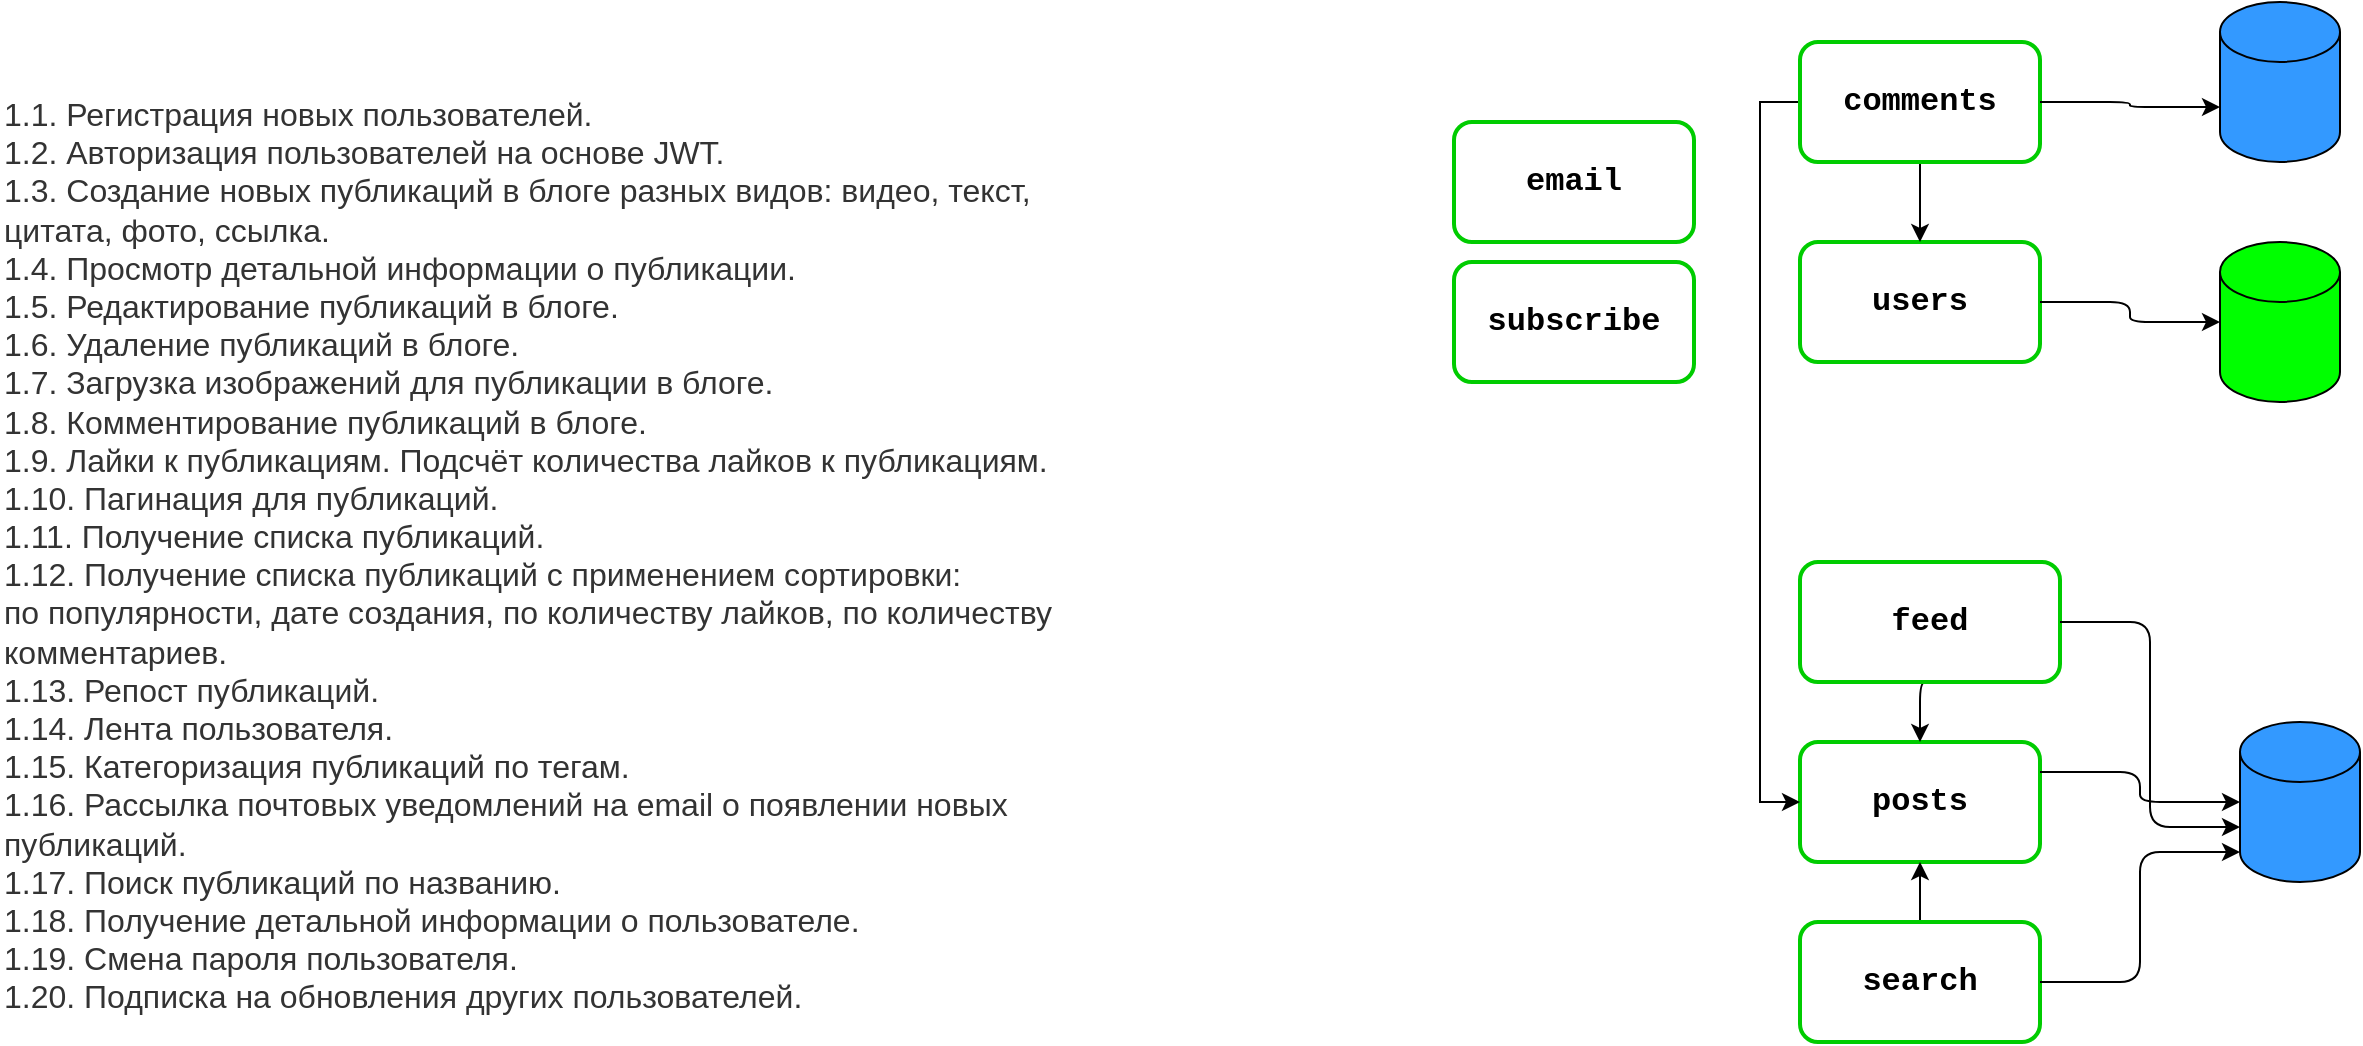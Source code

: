 <mxfile version="22.1.3" type="device">
  <diagram name="Страница — 1" id="9tg6P661hlt4eCQGxgQV">
    <mxGraphModel dx="2099" dy="1992" grid="1" gridSize="10" guides="1" tooltips="1" connect="1" arrows="1" fold="1" page="1" pageScale="1" pageWidth="827" pageHeight="1169" math="0" shadow="0">
      <root>
        <mxCell id="0" />
        <mxCell id="1" parent="0" />
        <mxCell id="PdzYVzqQ1AcS_20Hq7-w-1" value="&lt;h3&gt;&lt;font style=&quot;font-size: 16px;&quot; face=&quot;Courier New&quot;&gt;users&lt;/font&gt;&lt;/h3&gt;" style="rounded=1;whiteSpace=wrap;html=1;strokeWidth=2;strokeColor=#00CC00;" parent="1" vertex="1">
          <mxGeometry x="880" y="-640" width="120" height="60" as="geometry" />
        </mxCell>
        <mxCell id="PdzYVzqQ1AcS_20Hq7-w-3" value="&lt;h3&gt;&lt;font face=&quot;Courier New&quot;&gt;&lt;span style=&quot;font-size: 16px;&quot;&gt;posts&lt;/span&gt;&lt;/font&gt;&lt;/h3&gt;" style="rounded=1;whiteSpace=wrap;html=1;fillColor=default;strokeWidth=2;strokeColor=#00CC00;" parent="1" vertex="1">
          <mxGeometry x="880" y="-390" width="120" height="60" as="geometry" />
        </mxCell>
        <mxCell id="7YE5lotZ48Wryl75GRR1-12" style="edgeStyle=orthogonalEdgeStyle;rounded=1;orthogonalLoop=1;jettySize=auto;html=1;exitX=0.5;exitY=1;exitDx=0;exitDy=0;entryX=0.5;entryY=0;entryDx=0;entryDy=0;" edge="1" parent="1" source="PdzYVzqQ1AcS_20Hq7-w-4" target="PdzYVzqQ1AcS_20Hq7-w-1">
          <mxGeometry relative="1" as="geometry" />
        </mxCell>
        <mxCell id="7YE5lotZ48Wryl75GRR1-17" style="edgeStyle=orthogonalEdgeStyle;rounded=0;orthogonalLoop=1;jettySize=auto;html=1;exitX=0;exitY=0.5;exitDx=0;exitDy=0;entryX=0;entryY=0.5;entryDx=0;entryDy=0;" edge="1" parent="1" source="PdzYVzqQ1AcS_20Hq7-w-4" target="PdzYVzqQ1AcS_20Hq7-w-3">
          <mxGeometry relative="1" as="geometry" />
        </mxCell>
        <mxCell id="PdzYVzqQ1AcS_20Hq7-w-4" value="&lt;h3&gt;&lt;font face=&quot;Courier New&quot;&gt;&lt;span style=&quot;font-size: 16px;&quot;&gt;comments&lt;/span&gt;&lt;/font&gt;&lt;/h3&gt;" style="rounded=1;whiteSpace=wrap;html=1;fillColor=default;strokeWidth=2;strokeColor=#00CC00;" parent="1" vertex="1">
          <mxGeometry x="880" y="-740" width="120" height="60" as="geometry" />
        </mxCell>
        <mxCell id="7YE5lotZ48Wryl75GRR1-15" style="edgeStyle=orthogonalEdgeStyle;rounded=1;orthogonalLoop=1;jettySize=auto;html=1;exitX=0.5;exitY=1;exitDx=0;exitDy=0;entryX=0.5;entryY=0;entryDx=0;entryDy=0;" edge="1" parent="1" source="PdzYVzqQ1AcS_20Hq7-w-5" target="PdzYVzqQ1AcS_20Hq7-w-3">
          <mxGeometry relative="1" as="geometry" />
        </mxCell>
        <mxCell id="PdzYVzqQ1AcS_20Hq7-w-5" value="&lt;h3&gt;&lt;font face=&quot;Courier New&quot;&gt;&lt;span style=&quot;font-size: 16px;&quot;&gt;feed&lt;/span&gt;&lt;/font&gt;&lt;/h3&gt;" style="rounded=1;whiteSpace=wrap;html=1;fillColor=default;strokeWidth=2;strokeColor=#00CC00;" parent="1" vertex="1">
          <mxGeometry x="880" y="-480" width="130" height="60" as="geometry" />
        </mxCell>
        <mxCell id="PdzYVzqQ1AcS_20Hq7-w-6" value="&lt;h3&gt;&lt;font face=&quot;Courier New&quot;&gt;&lt;span style=&quot;font-size: 16px;&quot;&gt;email&lt;/span&gt;&lt;/font&gt;&lt;/h3&gt;" style="rounded=1;whiteSpace=wrap;html=1;fillColor=default;strokeWidth=2;strokeColor=#00CC00;" parent="1" vertex="1">
          <mxGeometry x="707" y="-700" width="120" height="60" as="geometry" />
        </mxCell>
        <mxCell id="7YE5lotZ48Wryl75GRR1-16" style="edgeStyle=orthogonalEdgeStyle;rounded=1;orthogonalLoop=1;jettySize=auto;html=1;exitX=0.5;exitY=0;exitDx=0;exitDy=0;entryX=0.5;entryY=1;entryDx=0;entryDy=0;" edge="1" parent="1" source="PdzYVzqQ1AcS_20Hq7-w-7" target="PdzYVzqQ1AcS_20Hq7-w-3">
          <mxGeometry relative="1" as="geometry" />
        </mxCell>
        <mxCell id="PdzYVzqQ1AcS_20Hq7-w-7" value="&lt;h3&gt;&lt;font face=&quot;Courier New&quot;&gt;&lt;span style=&quot;font-size: 16px;&quot;&gt;search&lt;/span&gt;&lt;/font&gt;&lt;/h3&gt;" style="rounded=1;whiteSpace=wrap;html=1;fillColor=default;strokeWidth=2;strokeColor=#00CC00;" parent="1" vertex="1">
          <mxGeometry x="880" y="-300" width="120" height="60" as="geometry" />
        </mxCell>
        <mxCell id="PdzYVzqQ1AcS_20Hq7-w-8" value="&lt;h3&gt;&lt;font style=&quot;font-size: 16px;&quot; face=&quot;Courier New&quot;&gt;subscribe&lt;/font&gt;&lt;/h3&gt;" style="rounded=1;whiteSpace=wrap;html=1;fillColor=default;strokeWidth=2;strokeColor=#00CC00;" parent="1" vertex="1">
          <mxGeometry x="707" y="-630" width="120" height="60" as="geometry" />
        </mxCell>
        <mxCell id="7YE5lotZ48Wryl75GRR1-1" value="&lt;span style=&quot;color: rgb(51, 51, 51); font-family: &amp;quot;TT Norms Pro&amp;quot;, Arial, sans-serif; font-size: 16px; font-style: normal; font-variant-ligatures: none; font-variant-caps: normal; font-weight: 400; letter-spacing: normal; orphans: 2; text-align: start; text-indent: 0px; text-transform: none; widows: 2; word-spacing: 0px; -webkit-text-stroke-width: 0px; background-color: rgb(255, 255, 255); text-decoration-thickness: initial; text-decoration-style: initial; text-decoration-color: initial; float: none; display: inline !important;&quot;&gt;1.1. Регистрация новых пользователей.&lt;/span&gt;&lt;br style=&quot;box-sizing: inherit; color: rgb(51, 51, 51); font-family: &amp;quot;TT Norms Pro&amp;quot;, Arial, sans-serif; font-size: 16px; font-style: normal; font-variant-ligatures: none; font-variant-caps: normal; font-weight: 400; letter-spacing: normal; orphans: 2; text-align: start; text-indent: 0px; text-transform: none; widows: 2; word-spacing: 0px; -webkit-text-stroke-width: 0px; background-color: rgb(255, 255, 255); text-decoration-thickness: initial; text-decoration-style: initial; text-decoration-color: initial;&quot;&gt;&lt;span style=&quot;color: rgb(51, 51, 51); font-family: &amp;quot;TT Norms Pro&amp;quot;, Arial, sans-serif; font-size: 16px; font-style: normal; font-variant-ligatures: none; font-variant-caps: normal; font-weight: 400; letter-spacing: normal; orphans: 2; text-align: start; text-indent: 0px; text-transform: none; widows: 2; word-spacing: 0px; -webkit-text-stroke-width: 0px; background-color: rgb(255, 255, 255); text-decoration-thickness: initial; text-decoration-style: initial; text-decoration-color: initial; float: none; display: inline !important;&quot;&gt;1.2. Авторизация пользователей на&amp;nbsp;основе JWT.&lt;/span&gt;&lt;br style=&quot;box-sizing: inherit; color: rgb(51, 51, 51); font-family: &amp;quot;TT Norms Pro&amp;quot;, Arial, sans-serif; font-size: 16px; font-style: normal; font-variant-ligatures: none; font-variant-caps: normal; font-weight: 400; letter-spacing: normal; orphans: 2; text-align: start; text-indent: 0px; text-transform: none; widows: 2; word-spacing: 0px; -webkit-text-stroke-width: 0px; background-color: rgb(255, 255, 255); text-decoration-thickness: initial; text-decoration-style: initial; text-decoration-color: initial;&quot;&gt;&lt;span style=&quot;color: rgb(51, 51, 51); font-family: &amp;quot;TT Norms Pro&amp;quot;, Arial, sans-serif; font-size: 16px; font-style: normal; font-variant-ligatures: none; font-variant-caps: normal; font-weight: 400; letter-spacing: normal; orphans: 2; text-align: start; text-indent: 0px; text-transform: none; widows: 2; word-spacing: 0px; -webkit-text-stroke-width: 0px; background-color: rgb(255, 255, 255); text-decoration-thickness: initial; text-decoration-style: initial; text-decoration-color: initial; float: none; display: inline !important;&quot;&gt;1.3. Создание новых публикаций в&amp;nbsp;блоге разных видов: видео, текст, цитата, фото, ссылка.&lt;/span&gt;&lt;br style=&quot;box-sizing: inherit; color: rgb(51, 51, 51); font-family: &amp;quot;TT Norms Pro&amp;quot;, Arial, sans-serif; font-size: 16px; font-style: normal; font-variant-ligatures: none; font-variant-caps: normal; font-weight: 400; letter-spacing: normal; orphans: 2; text-align: start; text-indent: 0px; text-transform: none; widows: 2; word-spacing: 0px; -webkit-text-stroke-width: 0px; background-color: rgb(255, 255, 255); text-decoration-thickness: initial; text-decoration-style: initial; text-decoration-color: initial;&quot;&gt;&lt;span style=&quot;color: rgb(51, 51, 51); font-family: &amp;quot;TT Norms Pro&amp;quot;, Arial, sans-serif; font-size: 16px; font-style: normal; font-variant-ligatures: none; font-variant-caps: normal; font-weight: 400; letter-spacing: normal; orphans: 2; text-align: start; text-indent: 0px; text-transform: none; widows: 2; word-spacing: 0px; -webkit-text-stroke-width: 0px; background-color: rgb(255, 255, 255); text-decoration-thickness: initial; text-decoration-style: initial; text-decoration-color: initial; float: none; display: inline !important;&quot;&gt;1.4. Просмотр детальной информации о&amp;nbsp;публикации.&lt;/span&gt;&lt;br style=&quot;box-sizing: inherit; color: rgb(51, 51, 51); font-family: &amp;quot;TT Norms Pro&amp;quot;, Arial, sans-serif; font-size: 16px; font-style: normal; font-variant-ligatures: none; font-variant-caps: normal; font-weight: 400; letter-spacing: normal; orphans: 2; text-align: start; text-indent: 0px; text-transform: none; widows: 2; word-spacing: 0px; -webkit-text-stroke-width: 0px; background-color: rgb(255, 255, 255); text-decoration-thickness: initial; text-decoration-style: initial; text-decoration-color: initial;&quot;&gt;&lt;span style=&quot;color: rgb(51, 51, 51); font-family: &amp;quot;TT Norms Pro&amp;quot;, Arial, sans-serif; font-size: 16px; font-style: normal; font-variant-ligatures: none; font-variant-caps: normal; font-weight: 400; letter-spacing: normal; orphans: 2; text-align: start; text-indent: 0px; text-transform: none; widows: 2; word-spacing: 0px; -webkit-text-stroke-width: 0px; background-color: rgb(255, 255, 255); text-decoration-thickness: initial; text-decoration-style: initial; text-decoration-color: initial; float: none; display: inline !important;&quot;&gt;1.5. Редактирование публикаций в&amp;nbsp;блоге.&lt;/span&gt;&lt;br style=&quot;box-sizing: inherit; color: rgb(51, 51, 51); font-family: &amp;quot;TT Norms Pro&amp;quot;, Arial, sans-serif; font-size: 16px; font-style: normal; font-variant-ligatures: none; font-variant-caps: normal; font-weight: 400; letter-spacing: normal; orphans: 2; text-align: start; text-indent: 0px; text-transform: none; widows: 2; word-spacing: 0px; -webkit-text-stroke-width: 0px; background-color: rgb(255, 255, 255); text-decoration-thickness: initial; text-decoration-style: initial; text-decoration-color: initial;&quot;&gt;&lt;span style=&quot;color: rgb(51, 51, 51); font-family: &amp;quot;TT Norms Pro&amp;quot;, Arial, sans-serif; font-size: 16px; font-style: normal; font-variant-ligatures: none; font-variant-caps: normal; font-weight: 400; letter-spacing: normal; orphans: 2; text-align: start; text-indent: 0px; text-transform: none; widows: 2; word-spacing: 0px; -webkit-text-stroke-width: 0px; background-color: rgb(255, 255, 255); text-decoration-thickness: initial; text-decoration-style: initial; text-decoration-color: initial; float: none; display: inline !important;&quot;&gt;1.6. Удаление публикаций в&amp;nbsp;блоге.&lt;/span&gt;&lt;br style=&quot;box-sizing: inherit; color: rgb(51, 51, 51); font-family: &amp;quot;TT Norms Pro&amp;quot;, Arial, sans-serif; font-size: 16px; font-style: normal; font-variant-ligatures: none; font-variant-caps: normal; font-weight: 400; letter-spacing: normal; orphans: 2; text-align: start; text-indent: 0px; text-transform: none; widows: 2; word-spacing: 0px; -webkit-text-stroke-width: 0px; background-color: rgb(255, 255, 255); text-decoration-thickness: initial; text-decoration-style: initial; text-decoration-color: initial;&quot;&gt;&lt;span style=&quot;color: rgb(51, 51, 51); font-family: &amp;quot;TT Norms Pro&amp;quot;, Arial, sans-serif; font-size: 16px; font-style: normal; font-variant-ligatures: none; font-variant-caps: normal; font-weight: 400; letter-spacing: normal; orphans: 2; text-align: start; text-indent: 0px; text-transform: none; widows: 2; word-spacing: 0px; -webkit-text-stroke-width: 0px; background-color: rgb(255, 255, 255); text-decoration-thickness: initial; text-decoration-style: initial; text-decoration-color: initial; float: none; display: inline !important;&quot;&gt;1.7. Загрузка изображений для публикации в&amp;nbsp;блоге.&lt;/span&gt;&lt;br style=&quot;box-sizing: inherit; color: rgb(51, 51, 51); font-family: &amp;quot;TT Norms Pro&amp;quot;, Arial, sans-serif; font-size: 16px; font-style: normal; font-variant-ligatures: none; font-variant-caps: normal; font-weight: 400; letter-spacing: normal; orphans: 2; text-align: start; text-indent: 0px; text-transform: none; widows: 2; word-spacing: 0px; -webkit-text-stroke-width: 0px; background-color: rgb(255, 255, 255); text-decoration-thickness: initial; text-decoration-style: initial; text-decoration-color: initial;&quot;&gt;&lt;span style=&quot;color: rgb(51, 51, 51); font-family: &amp;quot;TT Norms Pro&amp;quot;, Arial, sans-serif; font-size: 16px; font-style: normal; font-variant-ligatures: none; font-variant-caps: normal; font-weight: 400; letter-spacing: normal; orphans: 2; text-align: start; text-indent: 0px; text-transform: none; widows: 2; word-spacing: 0px; -webkit-text-stroke-width: 0px; background-color: rgb(255, 255, 255); text-decoration-thickness: initial; text-decoration-style: initial; text-decoration-color: initial; float: none; display: inline !important;&quot;&gt;1.8. Комментирование публикаций в&amp;nbsp;блоге.&lt;/span&gt;&lt;br style=&quot;box-sizing: inherit; color: rgb(51, 51, 51); font-family: &amp;quot;TT Norms Pro&amp;quot;, Arial, sans-serif; font-size: 16px; font-style: normal; font-variant-ligatures: none; font-variant-caps: normal; font-weight: 400; letter-spacing: normal; orphans: 2; text-align: start; text-indent: 0px; text-transform: none; widows: 2; word-spacing: 0px; -webkit-text-stroke-width: 0px; background-color: rgb(255, 255, 255); text-decoration-thickness: initial; text-decoration-style: initial; text-decoration-color: initial;&quot;&gt;&lt;span style=&quot;color: rgb(51, 51, 51); font-family: &amp;quot;TT Norms Pro&amp;quot;, Arial, sans-serif; font-size: 16px; font-style: normal; font-variant-ligatures: none; font-variant-caps: normal; font-weight: 400; letter-spacing: normal; orphans: 2; text-align: start; text-indent: 0px; text-transform: none; widows: 2; word-spacing: 0px; -webkit-text-stroke-width: 0px; background-color: rgb(255, 255, 255); text-decoration-thickness: initial; text-decoration-style: initial; text-decoration-color: initial; float: none; display: inline !important;&quot;&gt;1.9. Лайки к&amp;nbsp;публикациям. Подсчёт количества лайков к&amp;nbsp;публикациям.&lt;/span&gt;&lt;br style=&quot;box-sizing: inherit; color: rgb(51, 51, 51); font-family: &amp;quot;TT Norms Pro&amp;quot;, Arial, sans-serif; font-size: 16px; font-style: normal; font-variant-ligatures: none; font-variant-caps: normal; font-weight: 400; letter-spacing: normal; orphans: 2; text-align: start; text-indent: 0px; text-transform: none; widows: 2; word-spacing: 0px; -webkit-text-stroke-width: 0px; background-color: rgb(255, 255, 255); text-decoration-thickness: initial; text-decoration-style: initial; text-decoration-color: initial;&quot;&gt;&lt;span style=&quot;color: rgb(51, 51, 51); font-family: &amp;quot;TT Norms Pro&amp;quot;, Arial, sans-serif; font-size: 16px; font-style: normal; font-variant-ligatures: none; font-variant-caps: normal; font-weight: 400; letter-spacing: normal; orphans: 2; text-align: start; text-indent: 0px; text-transform: none; widows: 2; word-spacing: 0px; -webkit-text-stroke-width: 0px; background-color: rgb(255, 255, 255); text-decoration-thickness: initial; text-decoration-style: initial; text-decoration-color: initial; float: none; display: inline !important;&quot;&gt;1.10. Пагинация для публикаций.&lt;/span&gt;&lt;br style=&quot;box-sizing: inherit; color: rgb(51, 51, 51); font-family: &amp;quot;TT Norms Pro&amp;quot;, Arial, sans-serif; font-size: 16px; font-style: normal; font-variant-ligatures: none; font-variant-caps: normal; font-weight: 400; letter-spacing: normal; orphans: 2; text-align: start; text-indent: 0px; text-transform: none; widows: 2; word-spacing: 0px; -webkit-text-stroke-width: 0px; background-color: rgb(255, 255, 255); text-decoration-thickness: initial; text-decoration-style: initial; text-decoration-color: initial;&quot;&gt;&lt;span style=&quot;color: rgb(51, 51, 51); font-family: &amp;quot;TT Norms Pro&amp;quot;, Arial, sans-serif; font-size: 16px; font-style: normal; font-variant-ligatures: none; font-variant-caps: normal; font-weight: 400; letter-spacing: normal; orphans: 2; text-align: start; text-indent: 0px; text-transform: none; widows: 2; word-spacing: 0px; -webkit-text-stroke-width: 0px; background-color: rgb(255, 255, 255); text-decoration-thickness: initial; text-decoration-style: initial; text-decoration-color: initial; float: none; display: inline !important;&quot;&gt;1.11. Получение списка публикаций.&lt;/span&gt;&lt;br style=&quot;box-sizing: inherit; color: rgb(51, 51, 51); font-family: &amp;quot;TT Norms Pro&amp;quot;, Arial, sans-serif; font-size: 16px; font-style: normal; font-variant-ligatures: none; font-variant-caps: normal; font-weight: 400; letter-spacing: normal; orphans: 2; text-align: start; text-indent: 0px; text-transform: none; widows: 2; word-spacing: 0px; -webkit-text-stroke-width: 0px; background-color: rgb(255, 255, 255); text-decoration-thickness: initial; text-decoration-style: initial; text-decoration-color: initial;&quot;&gt;&lt;span style=&quot;color: rgb(51, 51, 51); font-family: &amp;quot;TT Norms Pro&amp;quot;, Arial, sans-serif; font-size: 16px; font-style: normal; font-variant-ligatures: none; font-variant-caps: normal; font-weight: 400; letter-spacing: normal; orphans: 2; text-align: start; text-indent: 0px; text-transform: none; widows: 2; word-spacing: 0px; -webkit-text-stroke-width: 0px; background-color: rgb(255, 255, 255); text-decoration-thickness: initial; text-decoration-style: initial; text-decoration-color: initial; float: none; display: inline !important;&quot;&gt;1.12. Получение списка публикаций с&amp;nbsp;применением сортировки: по&amp;nbsp;популярности, дате создания, по&amp;nbsp;количеству лайков, по&amp;nbsp;количеству комментариев.&lt;/span&gt;&lt;br style=&quot;box-sizing: inherit; color: rgb(51, 51, 51); font-family: &amp;quot;TT Norms Pro&amp;quot;, Arial, sans-serif; font-size: 16px; font-style: normal; font-variant-ligatures: none; font-variant-caps: normal; font-weight: 400; letter-spacing: normal; orphans: 2; text-align: start; text-indent: 0px; text-transform: none; widows: 2; word-spacing: 0px; -webkit-text-stroke-width: 0px; background-color: rgb(255, 255, 255); text-decoration-thickness: initial; text-decoration-style: initial; text-decoration-color: initial;&quot;&gt;&lt;span style=&quot;color: rgb(51, 51, 51); font-family: &amp;quot;TT Norms Pro&amp;quot;, Arial, sans-serif; font-size: 16px; font-style: normal; font-variant-ligatures: none; font-variant-caps: normal; font-weight: 400; letter-spacing: normal; orphans: 2; text-align: start; text-indent: 0px; text-transform: none; widows: 2; word-spacing: 0px; -webkit-text-stroke-width: 0px; background-color: rgb(255, 255, 255); text-decoration-thickness: initial; text-decoration-style: initial; text-decoration-color: initial; float: none; display: inline !important;&quot;&gt;1.13. Репост публикаций.&lt;/span&gt;&lt;br style=&quot;box-sizing: inherit; color: rgb(51, 51, 51); font-family: &amp;quot;TT Norms Pro&amp;quot;, Arial, sans-serif; font-size: 16px; font-style: normal; font-variant-ligatures: none; font-variant-caps: normal; font-weight: 400; letter-spacing: normal; orphans: 2; text-align: start; text-indent: 0px; text-transform: none; widows: 2; word-spacing: 0px; -webkit-text-stroke-width: 0px; background-color: rgb(255, 255, 255); text-decoration-thickness: initial; text-decoration-style: initial; text-decoration-color: initial;&quot;&gt;&lt;span style=&quot;color: rgb(51, 51, 51); font-family: &amp;quot;TT Norms Pro&amp;quot;, Arial, sans-serif; font-size: 16px; font-style: normal; font-variant-ligatures: none; font-variant-caps: normal; font-weight: 400; letter-spacing: normal; orphans: 2; text-align: start; text-indent: 0px; text-transform: none; widows: 2; word-spacing: 0px; -webkit-text-stroke-width: 0px; background-color: rgb(255, 255, 255); text-decoration-thickness: initial; text-decoration-style: initial; text-decoration-color: initial; float: none; display: inline !important;&quot;&gt;1.14. Лента пользователя.&lt;/span&gt;&lt;br style=&quot;box-sizing: inherit; color: rgb(51, 51, 51); font-family: &amp;quot;TT Norms Pro&amp;quot;, Arial, sans-serif; font-size: 16px; font-style: normal; font-variant-ligatures: none; font-variant-caps: normal; font-weight: 400; letter-spacing: normal; orphans: 2; text-align: start; text-indent: 0px; text-transform: none; widows: 2; word-spacing: 0px; -webkit-text-stroke-width: 0px; background-color: rgb(255, 255, 255); text-decoration-thickness: initial; text-decoration-style: initial; text-decoration-color: initial;&quot;&gt;&lt;span style=&quot;color: rgb(51, 51, 51); font-family: &amp;quot;TT Norms Pro&amp;quot;, Arial, sans-serif; font-size: 16px; font-style: normal; font-variant-ligatures: none; font-variant-caps: normal; font-weight: 400; letter-spacing: normal; orphans: 2; text-align: start; text-indent: 0px; text-transform: none; widows: 2; word-spacing: 0px; -webkit-text-stroke-width: 0px; background-color: rgb(255, 255, 255); text-decoration-thickness: initial; text-decoration-style: initial; text-decoration-color: initial; float: none; display: inline !important;&quot;&gt;1.15. Категоризация публикаций по&amp;nbsp;тегам.&lt;/span&gt;&lt;br style=&quot;box-sizing: inherit; color: rgb(51, 51, 51); font-family: &amp;quot;TT Norms Pro&amp;quot;, Arial, sans-serif; font-size: 16px; font-style: normal; font-variant-ligatures: none; font-variant-caps: normal; font-weight: 400; letter-spacing: normal; orphans: 2; text-align: start; text-indent: 0px; text-transform: none; widows: 2; word-spacing: 0px; -webkit-text-stroke-width: 0px; background-color: rgb(255, 255, 255); text-decoration-thickness: initial; text-decoration-style: initial; text-decoration-color: initial;&quot;&gt;&lt;span style=&quot;color: rgb(51, 51, 51); font-family: &amp;quot;TT Norms Pro&amp;quot;, Arial, sans-serif; font-size: 16px; font-style: normal; font-variant-ligatures: none; font-variant-caps: normal; font-weight: 400; letter-spacing: normal; orphans: 2; text-align: start; text-indent: 0px; text-transform: none; widows: 2; word-spacing: 0px; -webkit-text-stroke-width: 0px; background-color: rgb(255, 255, 255); text-decoration-thickness: initial; text-decoration-style: initial; text-decoration-color: initial; float: none; display: inline !important;&quot;&gt;1.16. Рассылка почтовых уведомлений на&amp;nbsp;email о&amp;nbsp;появлении новых публикаций.&lt;/span&gt;&lt;br style=&quot;box-sizing: inherit; color: rgb(51, 51, 51); font-family: &amp;quot;TT Norms Pro&amp;quot;, Arial, sans-serif; font-size: 16px; font-style: normal; font-variant-ligatures: none; font-variant-caps: normal; font-weight: 400; letter-spacing: normal; orphans: 2; text-align: start; text-indent: 0px; text-transform: none; widows: 2; word-spacing: 0px; -webkit-text-stroke-width: 0px; background-color: rgb(255, 255, 255); text-decoration-thickness: initial; text-decoration-style: initial; text-decoration-color: initial;&quot;&gt;&lt;span style=&quot;color: rgb(51, 51, 51); font-family: &amp;quot;TT Norms Pro&amp;quot;, Arial, sans-serif; font-size: 16px; font-style: normal; font-variant-ligatures: none; font-variant-caps: normal; font-weight: 400; letter-spacing: normal; orphans: 2; text-align: start; text-indent: 0px; text-transform: none; widows: 2; word-spacing: 0px; -webkit-text-stroke-width: 0px; background-color: rgb(255, 255, 255); text-decoration-thickness: initial; text-decoration-style: initial; text-decoration-color: initial; float: none; display: inline !important;&quot;&gt;1.17. Поиск публикаций по&amp;nbsp;названию.&lt;/span&gt;&lt;br style=&quot;box-sizing: inherit; color: rgb(51, 51, 51); font-family: &amp;quot;TT Norms Pro&amp;quot;, Arial, sans-serif; font-size: 16px; font-style: normal; font-variant-ligatures: none; font-variant-caps: normal; font-weight: 400; letter-spacing: normal; orphans: 2; text-align: start; text-indent: 0px; text-transform: none; widows: 2; word-spacing: 0px; -webkit-text-stroke-width: 0px; background-color: rgb(255, 255, 255); text-decoration-thickness: initial; text-decoration-style: initial; text-decoration-color: initial;&quot;&gt;&lt;span style=&quot;color: rgb(51, 51, 51); font-family: &amp;quot;TT Norms Pro&amp;quot;, Arial, sans-serif; font-size: 16px; font-style: normal; font-variant-ligatures: none; font-variant-caps: normal; font-weight: 400; letter-spacing: normal; orphans: 2; text-align: start; text-indent: 0px; text-transform: none; widows: 2; word-spacing: 0px; -webkit-text-stroke-width: 0px; background-color: rgb(255, 255, 255); text-decoration-thickness: initial; text-decoration-style: initial; text-decoration-color: initial; float: none; display: inline !important;&quot;&gt;1.18. Получение детальной информации о&amp;nbsp;пользователе.&lt;/span&gt;&lt;br style=&quot;box-sizing: inherit; color: rgb(51, 51, 51); font-family: &amp;quot;TT Norms Pro&amp;quot;, Arial, sans-serif; font-size: 16px; font-style: normal; font-variant-ligatures: none; font-variant-caps: normal; font-weight: 400; letter-spacing: normal; orphans: 2; text-align: start; text-indent: 0px; text-transform: none; widows: 2; word-spacing: 0px; -webkit-text-stroke-width: 0px; background-color: rgb(255, 255, 255); text-decoration-thickness: initial; text-decoration-style: initial; text-decoration-color: initial;&quot;&gt;&lt;span style=&quot;color: rgb(51, 51, 51); font-family: &amp;quot;TT Norms Pro&amp;quot;, Arial, sans-serif; font-size: 16px; font-style: normal; font-variant-ligatures: none; font-variant-caps: normal; font-weight: 400; letter-spacing: normal; orphans: 2; text-align: start; text-indent: 0px; text-transform: none; widows: 2; word-spacing: 0px; -webkit-text-stroke-width: 0px; background-color: rgb(255, 255, 255); text-decoration-thickness: initial; text-decoration-style: initial; text-decoration-color: initial; float: none; display: inline !important;&quot;&gt;1.19. Смена пароля пользователя.&lt;/span&gt;&lt;br style=&quot;box-sizing: inherit; color: rgb(51, 51, 51); font-family: &amp;quot;TT Norms Pro&amp;quot;, Arial, sans-serif; font-size: 16px; font-style: normal; font-variant-ligatures: none; font-variant-caps: normal; font-weight: 400; letter-spacing: normal; orphans: 2; text-align: start; text-indent: 0px; text-transform: none; widows: 2; word-spacing: 0px; -webkit-text-stroke-width: 0px; background-color: rgb(255, 255, 255); text-decoration-thickness: initial; text-decoration-style: initial; text-decoration-color: initial;&quot;&gt;&lt;span style=&quot;color: rgb(51, 51, 51); font-family: &amp;quot;TT Norms Pro&amp;quot;, Arial, sans-serif; font-size: 16px; font-style: normal; font-variant-ligatures: none; font-variant-caps: normal; font-weight: 400; letter-spacing: normal; orphans: 2; text-align: start; text-indent: 0px; text-transform: none; widows: 2; word-spacing: 0px; -webkit-text-stroke-width: 0px; background-color: rgb(255, 255, 255); text-decoration-thickness: initial; text-decoration-style: initial; text-decoration-color: initial; float: none; display: inline !important;&quot;&gt;1.20. Подписка на&amp;nbsp;обновления других пользователей.&lt;/span&gt;" style="text;whiteSpace=wrap;html=1;rounded=1;" vertex="1" parent="1">
          <mxGeometry x="-20" y="-720" width="560" height="480" as="geometry" />
        </mxCell>
        <mxCell id="7YE5lotZ48Wryl75GRR1-2" value="" style="shape=cylinder3;whiteSpace=wrap;html=1;boundedLbl=1;backgroundOutline=1;size=15;fillColor=#00FF00;shadow=0;rounded=1;" vertex="1" parent="1">
          <mxGeometry x="1090" y="-640" width="60" height="80" as="geometry" />
        </mxCell>
        <mxCell id="7YE5lotZ48Wryl75GRR1-3" value="" style="shape=cylinder3;whiteSpace=wrap;html=1;boundedLbl=1;backgroundOutline=1;size=15;fillColor=#3399FF;rounded=1;" vertex="1" parent="1">
          <mxGeometry x="1100" y="-400" width="60" height="80" as="geometry" />
        </mxCell>
        <mxCell id="7YE5lotZ48Wryl75GRR1-5" value="" style="shape=cylinder3;whiteSpace=wrap;html=1;boundedLbl=1;backgroundOutline=1;size=15;fillColor=#3399FF;rounded=1;" vertex="1" parent="1">
          <mxGeometry x="1090" y="-760" width="60" height="80" as="geometry" />
        </mxCell>
        <mxCell id="7YE5lotZ48Wryl75GRR1-6" style="edgeStyle=orthogonalEdgeStyle;rounded=1;orthogonalLoop=1;jettySize=auto;html=1;exitX=1;exitY=0.5;exitDx=0;exitDy=0;entryX=0;entryY=0;entryDx=0;entryDy=52.5;entryPerimeter=0;" edge="1" parent="1" source="PdzYVzqQ1AcS_20Hq7-w-4" target="7YE5lotZ48Wryl75GRR1-5">
          <mxGeometry relative="1" as="geometry" />
        </mxCell>
        <mxCell id="7YE5lotZ48Wryl75GRR1-7" style="edgeStyle=orthogonalEdgeStyle;rounded=1;orthogonalLoop=1;jettySize=auto;html=1;exitX=1;exitY=0.5;exitDx=0;exitDy=0;entryX=0;entryY=0.5;entryDx=0;entryDy=0;entryPerimeter=0;" edge="1" parent="1" source="PdzYVzqQ1AcS_20Hq7-w-1" target="7YE5lotZ48Wryl75GRR1-2">
          <mxGeometry relative="1" as="geometry" />
        </mxCell>
        <mxCell id="7YE5lotZ48Wryl75GRR1-8" style="edgeStyle=orthogonalEdgeStyle;rounded=1;orthogonalLoop=1;jettySize=auto;html=1;exitX=1;exitY=0.25;exitDx=0;exitDy=0;entryX=0;entryY=0.5;entryDx=0;entryDy=0;entryPerimeter=0;" edge="1" parent="1" source="PdzYVzqQ1AcS_20Hq7-w-3" target="7YE5lotZ48Wryl75GRR1-3">
          <mxGeometry relative="1" as="geometry" />
        </mxCell>
        <mxCell id="7YE5lotZ48Wryl75GRR1-10" style="edgeStyle=orthogonalEdgeStyle;rounded=1;orthogonalLoop=1;jettySize=auto;html=1;exitX=1;exitY=0.5;exitDx=0;exitDy=0;entryX=0;entryY=1;entryDx=0;entryDy=-15;entryPerimeter=0;" edge="1" parent="1" source="PdzYVzqQ1AcS_20Hq7-w-7" target="7YE5lotZ48Wryl75GRR1-3">
          <mxGeometry relative="1" as="geometry" />
        </mxCell>
        <mxCell id="7YE5lotZ48Wryl75GRR1-13" style="edgeStyle=orthogonalEdgeStyle;rounded=1;orthogonalLoop=1;jettySize=auto;html=1;exitX=1;exitY=0.5;exitDx=0;exitDy=0;entryX=0;entryY=0;entryDx=0;entryDy=52.5;entryPerimeter=0;" edge="1" parent="1" source="PdzYVzqQ1AcS_20Hq7-w-5" target="7YE5lotZ48Wryl75GRR1-3">
          <mxGeometry relative="1" as="geometry" />
        </mxCell>
      </root>
    </mxGraphModel>
  </diagram>
</mxfile>
